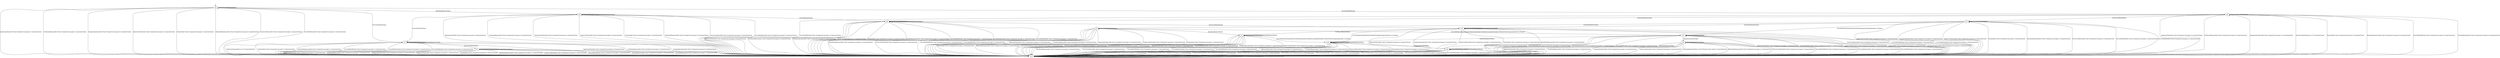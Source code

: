 digraph {
    __starts0 [label="" shape="none" width="s0" height="s0"];
__starts0 -> ss5
ss5
ss0
ss1
ss2
ss3
ss4
ss6
ss7
ss8
ss9
ss10
ss11
ss12
ss13
ss14
ss5 -> ss14 [label="ApplicationData/Alert Fatal (Unexpected message) & ConnectionClosed"]
ss5 -> ss5 [label="ApplicationDataEmpty/Empty"]
ss5 -> ss14 [label="CertificateRequest/Alert Fatal (Unexpected message) & ConnectionClosed"]
ss5 -> ss14 [label="ChangeCipherSpec/Alert Fatal (Unexpected message) & ConnectionClosed"]
ss5 -> ss14 [label="EmptyCertificate/Alert Fatal (Unexpected message) & ConnectionClosed"]
ss5 -> ss14 [label="Finished/Alert Fatal (Unexpected message) & ConnectionClosed"]
ss5 -> ss4 [label="HeartbeatRequest/Empty"]
ss5 -> ss14 [label="HeartbeatResponse/Alert Fatal (Unexpected message) & ConnectionClosed"]
ss5 -> ss14 [label="ServerCertificate/Alert Fatal (Unexpected message) & ConnectionClosed"]
ss5 -> ss7 [label="ServerHelloDHE/Empty"]
ss5 -> ss14 [label="ServerHelloDone/Alert Fatal (Unexpected message) & ConnectionClosed"]
ss5 -> ss9 [label="ServerHelloRSA/Empty"]
ss0 -> ss14 [label="ApplicationData/Alert Fatal (Unexpected message) & ConnectionClosed"]
ss0 -> ss0 [label="ApplicationDataEmpty/Empty"]
ss0 -> ss14 [label="CertificateRequest/Alert Fatal (Unexpected message) & ConnectionClosed"]
ss0 -> ss14 [label="ChangeCipherSpec/Alert Fatal (Unexpected message) & ConnectionClosed"]
ss0 -> ss14 [label="EmptyCertificate/Alert Fatal (Unexpected message) & ConnectionClosed"]
ss0 -> ss14 [label="Finished/Alert Fatal (Internal error) & ConnectionClosed"]
ss0 -> ss0 [label="HeartbeatRequest/Empty"]
ss0 -> ss14 [label="HeartbeatResponse/Alert Fatal (Unexpected message) & ConnectionClosed"]
ss0 -> ss14 [label="ServerCertificate/Alert Fatal (Unexpected message) & ConnectionClosed"]
ss0 -> ss14 [label="ServerHelloDHE/Alert Fatal (Unexpected message) & ConnectionClosed"]
ss0 -> ss14 [label="ServerHelloDone/Alert Fatal (Unexpected message) & ConnectionClosed"]
ss0 -> ss14 [label="ServerHelloRSA/Alert Fatal (Unexpected message) & ConnectionClosed"]
ss1 -> ss14 [label="ApplicationData/Alert Fatal (Unexpected message) & ConnectionClosed"]
ss1 -> ss1 [label="ApplicationDataEmpty/Empty"]
ss1 -> ss14 [label="CertificateRequest/Alert Fatal (Unexpected message) & ConnectionClosed"]
ss1 -> ss14 [label="ChangeCipherSpec/Alert Fatal (Unexpected message) & ConnectionClosed"]
ss1 -> ss14 [label="EmptyCertificate/Alert Fatal (Unexpected message) & ConnectionClosed"]
ss1 -> ss14 [label="Finished/Alert Fatal (Unexpected message) & ConnectionClosed"]
ss1 -> ss1 [label="HeartbeatRequest/Empty"]
ss1 -> ss14 [label="HeartbeatResponse/Alert Fatal (Unexpected message) & ConnectionClosed"]
ss1 -> ss14 [label="ServerCertificate/Alert Fatal (Unexpected message) & ConnectionClosed"]
ss1 -> ss14 [label="ServerHelloDHE/Alert Fatal (Unexpected message) & ConnectionClosed"]
ss1 -> ss14 [label="ServerHelloDone/Alert Fatal (Unexpected message) & ConnectionClosed"]
ss1 -> ss14 [label="ServerHelloRSA/Alert Fatal (Unexpected message) & ConnectionClosed"]
ss2 -> ss14 [label="ApplicationData/Alert Fatal (Unexpected message) & ConnectionClosed"]
ss2 -> ss2 [label="ApplicationDataEmpty/Empty"]
ss2 -> ss14 [label="CertificateRequest/Alert Fatal (Unexpected message) & ConnectionClosed"]
ss2 -> ss14 [label="ChangeCipherSpec/Alert Fatal (Unexpected message) & ConnectionClosed"]
ss2 -> ss14 [label="EmptyCertificate/Alert Fatal (Unexpected message) & ConnectionClosed"]
ss2 -> ss14 [label="Finished/Alert Fatal (Unexpected message) & ConnectionClosed"]
ss2 -> ss2 [label="HeartbeatRequest/Empty"]
ss2 -> ss14 [label="HeartbeatResponse/Alert Fatal (Unexpected message) & ConnectionClosed"]
ss2 -> ss14 [label="ServerCertificate/Alert Fatal (Unexpected message) & ConnectionClosed"]
ss2 -> ss14 [label="ServerHelloDHE/Alert Fatal (Unexpected message) & ConnectionClosed"]
ss2 -> ss10 [label="ServerHelloDone/HandshakeCertificateHandshakeClientKeyExchangeHandshakeCertificateVerifyChangeCipherSpec & Finished"]
ss2 -> ss14 [label="ServerHelloRSA/Alert Fatal (Unexpected message) & ConnectionClosed"]
ss3 -> ss14 [label="ApplicationData/Alert Fatal (Unexpected message) & ConnectionClosed"]
ss3 -> ss3 [label="ApplicationDataEmpty/Empty"]
ss3 -> ss14 [label="CertificateRequest/Alert Fatal (Unexpected message) & ConnectionClosed"]
ss3 -> ss14 [label="ChangeCipherSpec/Alert Fatal (Unexpected message) & ConnectionClosed"]
ss3 -> ss14 [label="EmptyCertificate/Alert Fatal (Unexpected message) & ConnectionClosed"]
ss3 -> ss14 [label="Finished/Alert Fatal (Unexpected message) & ConnectionClosed"]
ss3 -> ss2 [label="HeartbeatRequest/Empty"]
ss3 -> ss14 [label="HeartbeatResponse/Alert Fatal (Unexpected message) & ConnectionClosed"]
ss3 -> ss14 [label="ServerCertificate/Alert Fatal (Unexpected message) & ConnectionClosed"]
ss3 -> ss14 [label="ServerHelloDHE/Alert Fatal (Unexpected message) & ConnectionClosed"]
ss3 -> ss11 [label="ServerHelloDone/HandshakeCertificateHandshakeClientKeyExchangeHandshakeCertificateVerifyChangeCipherSpec & Finished"]
ss3 -> ss14 [label="ServerHelloRSA/Alert Fatal (Unexpected message) & ConnectionClosed"]
ss4 -> ss14 [label="ApplicationData/Alert Fatal (Unexpected message) & ConnectionClosed"]
ss4 -> ss4 [label="ApplicationDataEmpty/Empty"]
ss4 -> ss14 [label="CertificateRequest/Alert Fatal (Unexpected message) & ConnectionClosed"]
ss4 -> ss14 [label="ChangeCipherSpec/Alert Fatal (Unexpected message) & ConnectionClosed"]
ss4 -> ss14 [label="EmptyCertificate/Alert Fatal (Unexpected message) & ConnectionClosed"]
ss4 -> ss14 [label="Finished/Alert Fatal (Unexpected message) & ConnectionClosed"]
ss4 -> ss4 [label="HeartbeatRequest/Empty"]
ss4 -> ss14 [label="HeartbeatResponse/Alert Fatal (Unexpected message) & ConnectionClosed"]
ss4 -> ss14 [label="ServerCertificate/Alert Fatal (Unexpected message) & ConnectionClosed"]
ss4 -> ss7 [label="ServerHelloDHE/Empty"]
ss4 -> ss14 [label="ServerHelloDone/Alert Fatal (Unexpected message) & ConnectionClosed"]
ss4 -> ss8 [label="ServerHelloRSA/Empty"]
ss6 -> ss14 [label="ApplicationData/Alert Fatal (Unexpected message) & ConnectionClosed"]
ss6 -> ss6 [label="ApplicationDataEmpty/Empty"]
ss6 -> ss14 [label="CertificateRequest/Alert Fatal (Unexpected message) & ConnectionClosed"]
ss6 -> ss14 [label="ChangeCipherSpec/Alert Fatal (Unexpected message) & ConnectionClosed"]
ss6 -> ss14 [label="EmptyCertificate/Alert Fatal (Unexpected message) & ConnectionClosed"]
ss6 -> ss14 [label="Finished/ApplicationData & Alert Warning (Close notify) & ConnectionClosed"]
ss6 -> ss0 [label="HeartbeatRequest/Empty"]
ss6 -> ss14 [label="HeartbeatResponse/Alert Fatal (Unexpected message) & ConnectionClosed"]
ss6 -> ss14 [label="ServerCertificate/Alert Fatal (Unexpected message) & ConnectionClosed"]
ss6 -> ss14 [label="ServerHelloDHE/Alert Fatal (Unexpected message) & ConnectionClosed"]
ss6 -> ss14 [label="ServerHelloDone/Alert Fatal (Unexpected message) & ConnectionClosed"]
ss6 -> ss14 [label="ServerHelloRSA/Alert Fatal (Unexpected message) & ConnectionClosed"]
ss7 -> ss14 [label="ApplicationData/Alert Fatal (Unexpected message) & ConnectionClosed"]
ss7 -> ss7 [label="ApplicationDataEmpty/Empty"]
ss7 -> ss14 [label="CertificateRequest/Alert Fatal (Unexpected message) & ConnectionClosed"]
ss7 -> ss14 [label="ChangeCipherSpec/Alert Fatal (Unexpected message) & ConnectionClosed"]
ss7 -> ss14 [label="EmptyCertificate/Alertss2.ss71ConnectionClosed"]
ss7 -> ss14 [label="Finished/Alert Fatal (Unexpected message) & ConnectionClosed"]
ss7 -> ss7 [label="HeartbeatRequest/Empty"]
ss7 -> ss14 [label="HeartbeatResponse/Alert Fatal (Unexpected message) & ConnectionClosed"]
ss7 -> ss1 [label="ServerCertificate/Empty"]
ss7 -> ss14 [label="ServerHelloDHE/Alert Fatal (Unexpected message) & ConnectionClosed"]
ss7 -> ss14 [label="ServerHelloDone/Alert Fatal (Unexpected message) & ConnectionClosed"]
ss7 -> ss14 [label="ServerHelloRSA/Alert Fatal (Unexpected message) & ConnectionClosed"]
ss8 -> ss14 [label="ApplicationData/Alert Fatal (Unexpected message) & ConnectionClosed"]
ss8 -> ss8 [label="ApplicationDataEmpty/Empty"]
ss8 -> ss14 [label="CertificateRequest/Alert Fatal (Unexpected message) & ConnectionClosed"]
ss8 -> ss14 [label="ChangeCipherSpec/Alert Fatal (Unexpected message) & ConnectionClosed"]
ss8 -> ss14 [label="EmptyCertificate/Alertss2.ss71ConnectionClosed"]
ss8 -> ss14 [label="Finished/Alert Fatal (Unexpected message) & ConnectionClosed"]
ss8 -> ss8 [label="HeartbeatRequest/Empty"]
ss8 -> ss14 [label="HeartbeatResponse/Alert Fatal (Unexpected message) & ConnectionClosed"]
ss8 -> ss12 [label="ServerCertificate/Empty"]
ss8 -> ss14 [label="ServerHelloDHE/Alert Fatal (Unexpected message) & ConnectionClosed"]
ss8 -> ss14 [label="ServerHelloDone/Alert Fatal (Unexpected message) & ConnectionClosed"]
ss8 -> ss14 [label="ServerHelloRSA/Alert Fatal (Unexpected message) & ConnectionClosed"]
ss9 -> ss14 [label="ApplicationData/Alert Fatal (Unexpected message) & ConnectionClosed"]
ss9 -> ss9 [label="ApplicationDataEmpty/Empty"]
ss9 -> ss14 [label="CertificateRequest/Alert Fatal (Unexpected message) & ConnectionClosed"]
ss9 -> ss14 [label="ChangeCipherSpec/Alert Fatal (Unexpected message) & ConnectionClosed"]
ss9 -> ss14 [label="EmptyCertificate/Alertss2.ss71ConnectionClosed"]
ss9 -> ss14 [label="Finished/Alert Fatal (Unexpected message) & ConnectionClosed"]
ss9 -> ss8 [label="HeartbeatRequest/Empty"]
ss9 -> ss14 [label="HeartbeatResponse/Alert Fatal (Unexpected message) & ConnectionClosed"]
ss9 -> ss13 [label="ServerCertificate/Empty"]
ss9 -> ss14 [label="ServerHelloDHE/Alert Fatal (Unexpected message) & ConnectionClosed"]
ss9 -> ss14 [label="ServerHelloDone/Alert Fatal (Unexpected message) & ConnectionClosed"]
ss9 -> ss14 [label="ServerHelloRSA/Alert Fatal (Unexpected message) & ConnectionClosed"]
ss10 -> ss14 [label="ApplicationData/Alert Fatal (Unexpected message) & ConnectionClosed"]
ss10 -> ss10 [label="ApplicationDataEmpty/Empty"]
ss10 -> ss14 [label="CertificateRequest/Alert Fatal (Unexpected message) & ConnectionClosed"]
ss10 -> ss0 [label="ChangeCipherSpec/Empty"]
ss10 -> ss14 [label="EmptyCertificate/Alert Fatal (Unexpected message) & ConnectionClosed"]
ss10 -> ss14 [label="Finished/Alert Fatal (Unexpected message) & ConnectionClosed"]
ss10 -> ss10 [label="HeartbeatRequest/Empty"]
ss10 -> ss14 [label="HeartbeatResponse/Alert Fatal (Unexpected message) & ConnectionClosed"]
ss10 -> ss14 [label="ServerCertificate/Alert Fatal (Unexpected message) & ConnectionClosed"]
ss10 -> ss14 [label="ServerHelloDHE/Alert Fatal (Unexpected message) & ConnectionClosed"]
ss10 -> ss14 [label="ServerHelloDone/Alert Fatal (Unexpected message) & ConnectionClosed"]
ss10 -> ss14 [label="ServerHelloRSA/Alert Fatal (Unexpected message) & ConnectionClosed"]
ss11 -> ss14 [label="ApplicationData/Alert Fatal (Unexpected message) & ConnectionClosed"]
ss11 -> ss11 [label="ApplicationDataEmpty/Empty"]
ss11 -> ss14 [label="CertificateRequest/Alert Fatal (Unexpected message) & ConnectionClosed"]
ss11 -> ss6 [label="ChangeCipherSpec/Empty"]
ss11 -> ss14 [label="EmptyCertificate/Alert Fatal (Unexpected message) & ConnectionClosed"]
ss11 -> ss14 [label="Finished/Alert Fatal (Unexpected message) & ConnectionClosed"]
ss11 -> ss10 [label="HeartbeatRequest/Empty"]
ss11 -> ss14 [label="HeartbeatResponse/Alert Fatal (Unexpected message) & ConnectionClosed"]
ss11 -> ss14 [label="ServerCertificate/Alert Fatal (Unexpected message) & ConnectionClosed"]
ss11 -> ss14 [label="ServerHelloDHE/Alert Fatal (Unexpected message) & ConnectionClosed"]
ss11 -> ss14 [label="ServerHelloDone/Alert Fatal (Unexpected message) & ConnectionClosed"]
ss11 -> ss14 [label="ServerHelloRSA/Alert Fatal (Unexpected message) & ConnectionClosed"]
ss12 -> ss14 [label="ApplicationData/Alert Fatal (Unexpected message) & ConnectionClosed"]
ss12 -> ss12 [label="ApplicationDataEmpty/Empty"]
ss12 -> ss2 [label="CertificateRequest/Empty"]
ss12 -> ss14 [label="ChangeCipherSpec/Alert Fatal (Unexpected message) & ConnectionClosed"]
ss12 -> ss14 [label="EmptyCertificate/Alert Fatal (Unexpected message) & ConnectionClosed"]
ss12 -> ss14 [label="Finished/Alert Fatal (Unexpected message) & ConnectionClosed"]
ss12 -> ss12 [label="HeartbeatRequest/Empty"]
ss12 -> ss14 [label="HeartbeatResponse/Alert Fatal (Unexpected message) & ConnectionClosed"]
ss12 -> ss14 [label="ServerCertificate/Alert Fatal (Unexpected message) & ConnectionClosed"]
ss12 -> ss14 [label="ServerHelloDHE/Alert Fatal (Unexpected message) & ConnectionClosed"]
ss12 -> ss10 [label="ServerHelloDone/HandshakeClientKeyExchangeChangeCipherSpec & Finished"]
ss12 -> ss14 [label="ServerHelloRSA/Alert Fatal (Unexpected message) & ConnectionClosed"]
ss13 -> ss14 [label="ApplicationData/Alert Fatal (Unexpected message) & ConnectionClosed"]
ss13 -> ss13 [label="ApplicationDataEmpty/Empty"]
ss13 -> ss3 [label="CertificateRequest/Empty"]
ss13 -> ss14 [label="ChangeCipherSpec/Alert Fatal (Unexpected message) & ConnectionClosed"]
ss13 -> ss14 [label="EmptyCertificate/Alert Fatal (Unexpected message) & ConnectionClosed"]
ss13 -> ss14 [label="Finished/Alert Fatal (Unexpected message) & ConnectionClosed"]
ss13 -> ss12 [label="HeartbeatRequest/Empty"]
ss13 -> ss14 [label="HeartbeatResponse/Alert Fatal (Unexpected message) & ConnectionClosed"]
ss13 -> ss14 [label="ServerCertificate/Alert Fatal (Unexpected message) & ConnectionClosed"]
ss13 -> ss14 [label="ServerHelloDHE/Alert Fatal (Unexpected message) & ConnectionClosed"]
ss13 -> ss11 [label="ServerHelloDone/HandshakeClientKeyExchangeChangeCipherSpec & Finished"]
ss13 -> ss14 [label="ServerHelloRSA/Alert Fatal (Unexpected message) & ConnectionClosed"]
ss14 -> ss14 [label="ApplicationData/ConnectionClosed"]
ss14 -> ss14 [label="ApplicationDataEmpty/ConnectionClosed"]
ss14 -> ss14 [label="CertificateRequest/ConnectionClosed"]
ss14 -> ss14 [label="ChangeCipherSpec/ConnectionClosed"]
ss14 -> ss14 [label="EmptyCertificate/ConnectionClosed"]
ss14 -> ss14 [label="Finished/ConnectionClosed"]
ss14 -> ss14 [label="HeartbeatRequest/ConnectionClosed"]
ss14 -> ss14 [label="HeartbeatResponse/ConnectionClosed"]
ss14 -> ss14 [label="ServerCertificate/ConnectionClosed"]
ss14 -> ss14 [label="ServerHelloDHE/ConnectionClosed"]
ss14 -> ss14 [label="ServerHelloDone/ConnectionClosed"]
ss14 -> ss14 [label="ServerHelloRSA/ConnectionClosed"]
}
